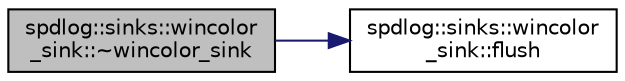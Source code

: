 digraph "spdlog::sinks::wincolor_sink::~wincolor_sink"
{
  edge [fontname="Helvetica",fontsize="10",labelfontname="Helvetica",labelfontsize="10"];
  node [fontname="Helvetica",fontsize="10",shape=record];
  rankdir="LR";
  Node1 [label="spdlog::sinks::wincolor\l_sink::~wincolor_sink",height=0.2,width=0.4,color="black", fillcolor="grey75", style="filled" fontcolor="black"];
  Node1 -> Node2 [color="midnightblue",fontsize="10",style="solid",fontname="Helvetica"];
  Node2 [label="spdlog::sinks::wincolor\l_sink::flush",height=0.2,width=0.4,color="black", fillcolor="white", style="filled",URL="$classspdlog_1_1sinks_1_1wincolor__sink.html#ae2737f6eadcaf2023810c8a0f0518924"];
}
